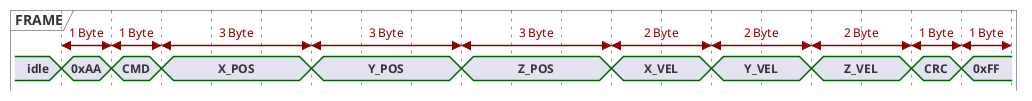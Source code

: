 @startuml formdata

concise "FRAME" as PROTOCOL
scale 100 as 50 pixels
hide time-axis

PROTOCOL is idle

@PROTOCOL
100 is 0xAA
+100 is CMD
+100 is X_POS
+300 is Y_POS
+300 is Z_POS
+300 is X_VEL
+200 is Y_VEL
+200 is Z_VEL
+200 is CRC
+100 is 0xFF
@100 <-> @200 : 1 Byte
@200 <-> @300 : 1 Byte
@300 <-> @600 : 3 Byte
@600 <-> @900 : 3 Byte
@900 <-> @1200 : 3 Byte
@1200 <-> @1400 : 2 Byte
@1400 <-> @1600 : 2 Byte
@1600 <-> @1800 : 2 Byte
@1800 <-> @1900 : 1 Byte
@1900 <-> @2000 : 1 Byte
@enduml

